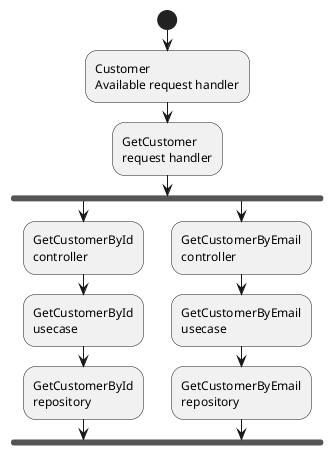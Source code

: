 @startuml
'https://plantuml.com/activity-diagram-beta

start
:Customer
Available request handler;
:GetCustomer
request handler;
fork
    :GetCustomerById
    controller;
    :GetCustomerById
    usecase;
    :GetCustomerById
    repository;
fork again
    :GetCustomerByEmail
    controller;
    :GetCustomerByEmail
    usecase;
    :GetCustomerByEmail
    repository;
end fork
@enduml

